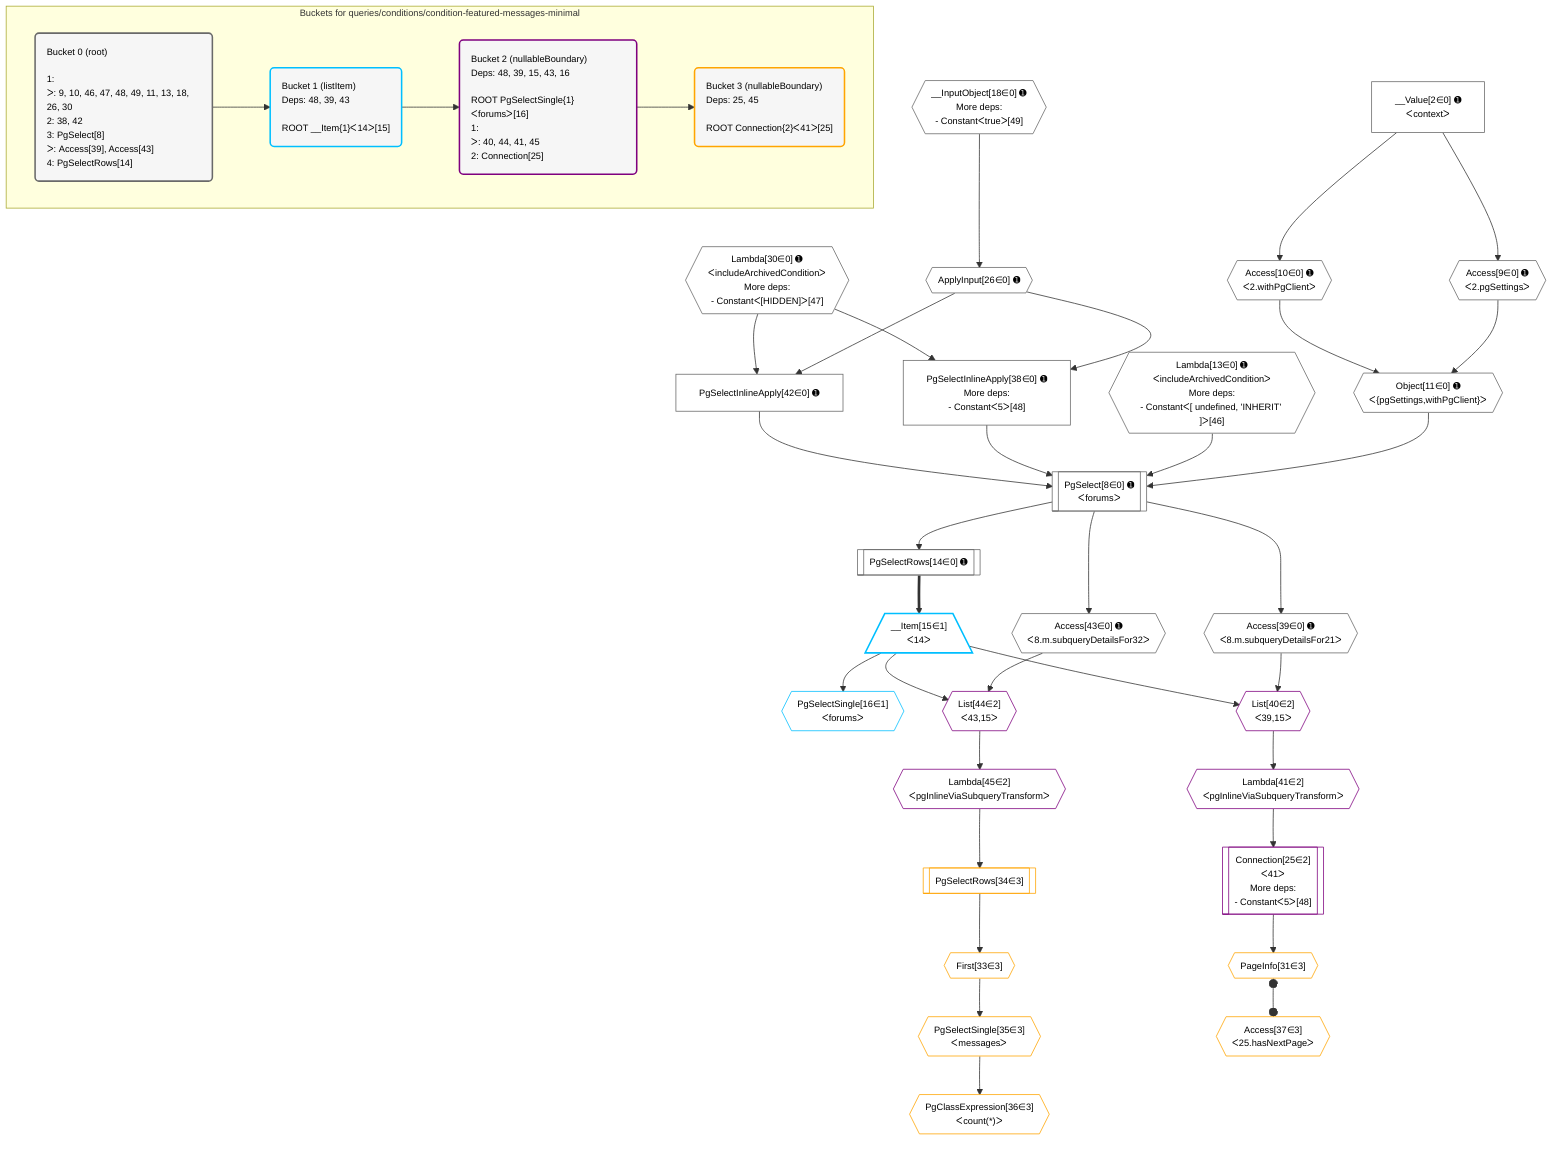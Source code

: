 %%{init: {'themeVariables': { 'fontSize': '12px'}}}%%
graph TD
    classDef path fill:#eee,stroke:#000,color:#000
    classDef plan fill:#fff,stroke-width:1px,color:#000
    classDef itemplan fill:#fff,stroke-width:2px,color:#000
    classDef unbatchedplan fill:#dff,stroke-width:1px,color:#000
    classDef sideeffectplan fill:#fcc,stroke-width:2px,color:#000
    classDef bucket fill:#f6f6f6,color:#000,stroke-width:2px,text-align:left

    subgraph "Buckets for queries/conditions/condition-featured-messages-minimal"
    Bucket0("Bucket 0 (root)<br /><br />1: <br />ᐳ: 9, 10, 46, 47, 48, 49, 11, 13, 18, 26, 30<br />2: 38, 42<br />3: PgSelect[8]<br />ᐳ: Access[39], Access[43]<br />4: PgSelectRows[14]"):::bucket
    Bucket1("Bucket 1 (listItem)<br />Deps: 48, 39, 43<br /><br />ROOT __Item{1}ᐸ14ᐳ[15]"):::bucket
    Bucket2("Bucket 2 (nullableBoundary)<br />Deps: 48, 39, 15, 43, 16<br /><br />ROOT PgSelectSingle{1}ᐸforumsᐳ[16]<br />1: <br />ᐳ: 40, 44, 41, 45<br />2: Connection[25]"):::bucket
    Bucket3("Bucket 3 (nullableBoundary)<br />Deps: 25, 45<br /><br />ROOT Connection{2}ᐸ41ᐳ[25]"):::bucket
    end
    Bucket0 --> Bucket1
    Bucket1 --> Bucket2
    Bucket2 --> Bucket3

    %% plan dependencies
    PgSelect8[["PgSelect[8∈0] ➊<br />ᐸforumsᐳ"]]:::plan
    Object11{{"Object[11∈0] ➊<br />ᐸ{pgSettings,withPgClient}ᐳ"}}:::plan
    Lambda13{{"Lambda[13∈0] ➊<br />ᐸincludeArchivedConditionᐳ<br />More deps:<br />- Constantᐸ[ undefined, 'INHERIT' ]ᐳ[46]"}}:::plan
    PgSelectInlineApply38["PgSelectInlineApply[38∈0] ➊<br />More deps:<br />- Constantᐸ5ᐳ[48]"]:::plan
    PgSelectInlineApply42["PgSelectInlineApply[42∈0] ➊"]:::plan
    Object11 & Lambda13 & PgSelectInlineApply38 & PgSelectInlineApply42 --> PgSelect8
    ApplyInput26{{"ApplyInput[26∈0] ➊"}}:::plan
    Lambda30{{"Lambda[30∈0] ➊<br />ᐸincludeArchivedConditionᐳ<br />More deps:<br />- Constantᐸ[HIDDEN]ᐳ[47]"}}:::plan
    ApplyInput26 & Lambda30 --> PgSelectInlineApply38
    Access9{{"Access[9∈0] ➊<br />ᐸ2.pgSettingsᐳ"}}:::plan
    Access10{{"Access[10∈0] ➊<br />ᐸ2.withPgClientᐳ"}}:::plan
    Access9 & Access10 --> Object11
    ApplyInput26 & Lambda30 --> PgSelectInlineApply42
    __Value2["__Value[2∈0] ➊<br />ᐸcontextᐳ"]:::plan
    __Value2 --> Access9
    __Value2 --> Access10
    PgSelectRows14[["PgSelectRows[14∈0] ➊"]]:::plan
    PgSelect8 --> PgSelectRows14
    __InputObject18{{"__InputObject[18∈0] ➊<br />More deps:<br />- Constantᐸtrueᐳ[49]"}}:::plan
    __InputObject18 --> ApplyInput26
    Access39{{"Access[39∈0] ➊<br />ᐸ8.m.subqueryDetailsFor21ᐳ"}}:::plan
    PgSelect8 --> Access39
    Access43{{"Access[43∈0] ➊<br />ᐸ8.m.subqueryDetailsFor32ᐳ"}}:::plan
    PgSelect8 --> Access43
    __Item15[/"__Item[15∈1]<br />ᐸ14ᐳ"\]:::itemplan
    PgSelectRows14 ==> __Item15
    PgSelectSingle16{{"PgSelectSingle[16∈1]<br />ᐸforumsᐳ"}}:::plan
    __Item15 --> PgSelectSingle16
    Connection25[["Connection[25∈2]<br />ᐸ41ᐳ<br />More deps:<br />- Constantᐸ5ᐳ[48]"]]:::plan
    Lambda41{{"Lambda[41∈2]<br />ᐸpgInlineViaSubqueryTransformᐳ"}}:::plan
    Lambda41 --> Connection25
    List40{{"List[40∈2]<br />ᐸ39,15ᐳ"}}:::plan
    Access39 & __Item15 --> List40
    List44{{"List[44∈2]<br />ᐸ43,15ᐳ"}}:::plan
    Access43 & __Item15 --> List44
    List40 --> Lambda41
    Lambda45{{"Lambda[45∈2]<br />ᐸpgInlineViaSubqueryTransformᐳ"}}:::plan
    List44 --> Lambda45
    PageInfo31{{"PageInfo[31∈3]"}}:::plan
    Connection25 --> PageInfo31
    First33{{"First[33∈3]"}}:::plan
    PgSelectRows34[["PgSelectRows[34∈3]"]]:::plan
    PgSelectRows34 --> First33
    Lambda45 --> PgSelectRows34
    PgSelectSingle35{{"PgSelectSingle[35∈3]<br />ᐸmessagesᐳ"}}:::plan
    First33 --> PgSelectSingle35
    PgClassExpression36{{"PgClassExpression[36∈3]<br />ᐸcount(*)ᐳ"}}:::plan
    PgSelectSingle35 --> PgClassExpression36
    Access37{{"Access[37∈3]<br />ᐸ25.hasNextPageᐳ"}}:::plan
    PageInfo31 o--o Access37

    %% define steps
    classDef bucket0 stroke:#696969
    class Bucket0,__Value2,PgSelect8,Access9,Access10,Object11,Lambda13,PgSelectRows14,__InputObject18,ApplyInput26,Lambda30,PgSelectInlineApply38,Access39,PgSelectInlineApply42,Access43 bucket0
    classDef bucket1 stroke:#00bfff
    class Bucket1,__Item15,PgSelectSingle16 bucket1
    classDef bucket2 stroke:#7f007f
    class Bucket2,Connection25,List40,Lambda41,List44,Lambda45 bucket2
    classDef bucket3 stroke:#ffa500
    class Bucket3,PageInfo31,First33,PgSelectRows34,PgSelectSingle35,PgClassExpression36,Access37 bucket3